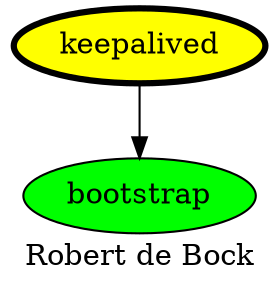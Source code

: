 digraph PhiloDilemma {
  label = "Robert de Bock" ;
  overlap=false
  {
    bootstrap [fillcolor=green style=filled]
    keepalived [fillcolor=yellow style=filled penwidth=3]
  }
  keepalived -> bootstrap
}
